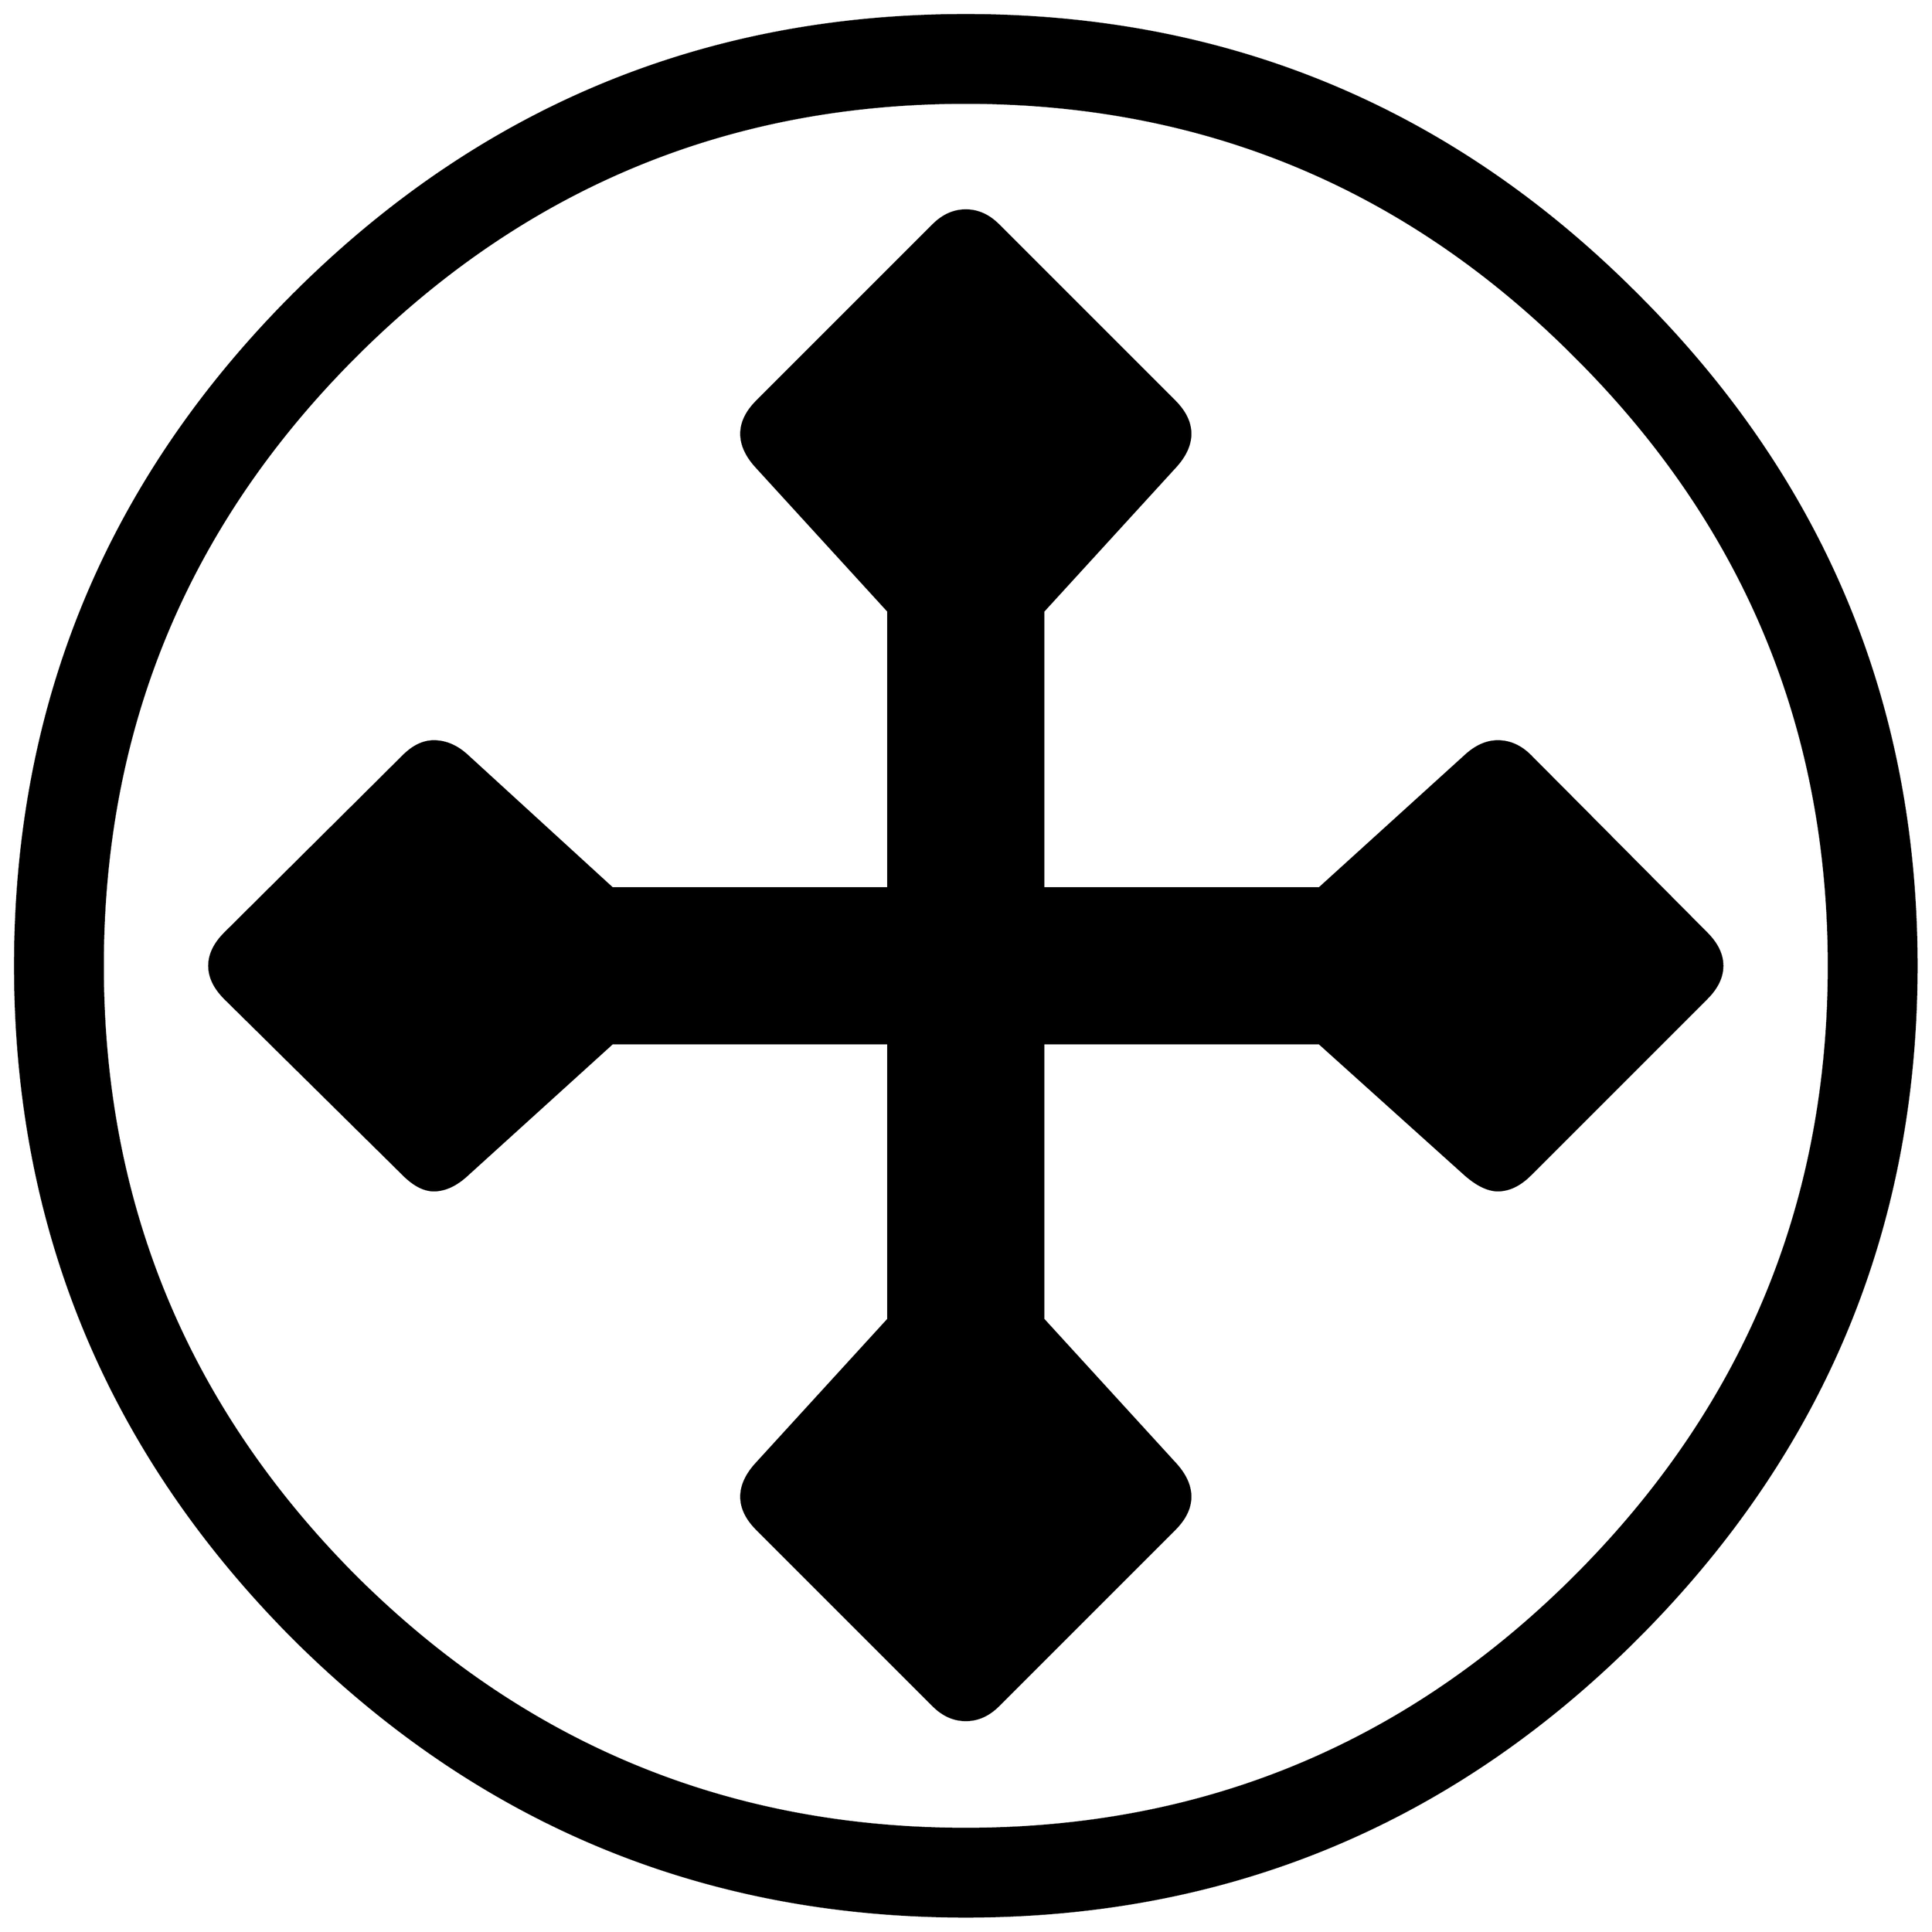 


\begin{tikzpicture}[y=0.80pt, x=0.80pt, yscale=-1.0, xscale=1.0, inner sep=0pt, outer sep=0pt]
\begin{scope}[shift={(100.0,1729.0)},nonzero rule]
  \path[draw=.,fill=.,line width=1.600pt] (1786.0,-605.0) ..
    controls (1786.0,-371.667) and (1703.0,-172.0) ..
    (1537.0,-6.0) .. controls (1371.667,159.333) and (1172.333,242.0)
    .. (939.0,242.0) .. controls (705.667,242.0) and (506.0,159.333)
    .. (340.0,-6.0) .. controls (174.667,-172.0) and (92.0,-371.667)
    .. (92.0,-605.0) .. controls (92.0,-838.333) and
    (174.667,-1037.667) .. (340.0,-1203.0) .. controls
    (506.0,-1369.0) and (705.667,-1452.0) .. (939.0,-1452.0) ..
    controls (1172.333,-1452.0) and (1371.667,-1369.0) ..
    (1537.0,-1203.0) .. controls (1703.0,-1037.667) and
    (1786.0,-838.333) .. (1786.0,-605.0) -- cycle(1708.0,-605.0)
    .. controls (1708.0,-817.0) and (1632.667,-998.0) ..
    (1482.0,-1148.0) .. controls (1332.0,-1298.667) and
    (1151.0,-1374.0) .. (939.0,-1374.0) .. controls
    (727.0,-1374.0) and (545.667,-1298.667) .. (395.0,-1148.0) ..
    controls (245.0,-998.0) and (170.0,-817.0) .. (170.0,-605.0)
    .. controls (170.0,-393.0) and (245.0,-211.667) ..
    (395.0,-61.0) .. controls (545.667,89.0) and (727.0,164.0) ..
    (939.0,164.0) .. controls (1151.0,164.0) and (1332.0,89.0)
    .. (1482.0,-61.0) .. controls (1632.667,-211.667) and
    (1708.0,-393.0) .. (1708.0,-605.0) -- cycle(1613.0,-605.0)
    .. controls (1613.0,-595.0) and (1608.333,-585.333) ..
    (1599.0,-576.0) -- (1442.0,-419.0) .. controls
    (1432.667,-409.667) and (1423.0,-405.0) .. (1413.0,-405.0) ..
    controls (1404.333,-405.0) and (1394.667,-409.667) ..
    (1384.0,-419.0) -- (1254.0,-536.0) -- (1008.0,-536.0) --
    (1008.0,-290.0) -- (1125.0,-162.0) .. controls
    (1134.333,-152.0) and (1139.0,-142.0) .. (1139.0,-132.0) ..
    controls (1139.0,-122.0) and (1134.333,-112.333) ..
    (1125.0,-103.0) -- (968.0,54.0) .. controls (959.333,62.667) and
    (949.667,67.0) .. (939.0,67.0) .. controls (928.333,67.0) and
    (918.667,62.667) .. (910.0,54.0) -- (753.0,-103.0) .. controls
    (743.667,-112.333) and (739.0,-122.0) .. (739.0,-132.0) ..
    controls (739.0,-142.0) and (743.667,-152.0) .. (753.0,-162.0)
    -- (870.0,-290.0) -- (870.0,-536.0) -- (624.0,-536.0) --
    (495.0,-419.0) .. controls (485.0,-409.667) and (475.0,-405.0)
    .. (465.0,-405.0) .. controls (456.333,-405.0) and
    (447.333,-409.667) .. (438.0,-419.0) -- (279.0,-576.0) ..
    controls (269.667,-585.333) and (265.0,-595.0) .. (265.0,-605.0)
    .. controls (265.0,-615.0) and (269.667,-624.667) ..
    (279.0,-634.0) -- (438.0,-792.0) .. controls (446.667,-800.667)
    and (455.667,-805.0) .. (465.0,-805.0) .. controls
    (475.667,-805.0) and (485.667,-800.667) .. (495.0,-792.0) --
    (624.0,-674.0) -- (870.0,-674.0) -- (870.0,-921.0) --
    (753.0,-1049.0) .. controls (743.667,-1059.0) and
    (739.0,-1069.0) .. (739.0,-1079.0) .. controls
    (739.0,-1089.0) and (743.667,-1098.667) .. (753.0,-1108.0) --
    (910.0,-1265.0) .. controls (918.667,-1273.667) and
    (928.333,-1278.0) .. (939.0,-1278.0) .. controls
    (949.667,-1278.0) and (959.333,-1273.667) .. (968.0,-1265.0) --
    (1125.0,-1108.0) .. controls (1134.333,-1098.667) and
    (1139.0,-1089.0) .. (1139.0,-1079.0) .. controls
    (1139.0,-1069.0) and (1134.333,-1059.0) .. (1125.0,-1049.0) --
    (1008.0,-921.0) -- (1008.0,-674.0) -- (1254.0,-674.0) --
    (1384.0,-792.0) .. controls (1393.333,-800.667) and
    (1403.0,-805.0) .. (1413.0,-805.0) .. controls
    (1423.667,-805.0) and (1433.333,-800.667) .. (1442.0,-792.0) --
    (1599.0,-634.0) .. controls (1608.333,-624.667) and
    (1613.0,-615.0) .. (1613.0,-605.0) -- cycle;
\end{scope}

\end{tikzpicture}

